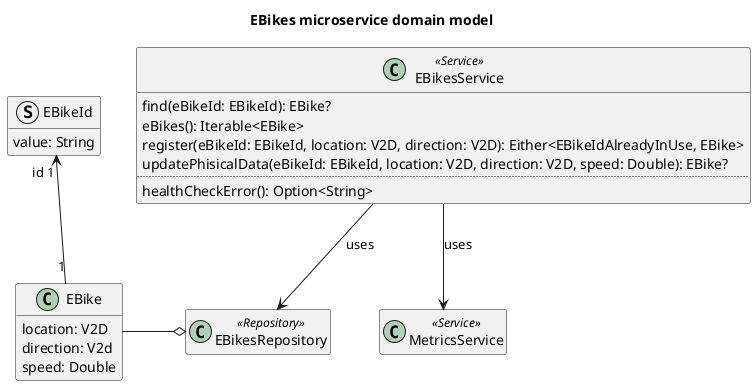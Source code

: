 @startuml ebikes-microservice-domain-model

title EBikes microservice domain model

class EBike {
    location: V2D
    direction: V2d
    speed: Double
}
struct EBikeId {
    value: String
}
EBike "1" -u-> "id 1" EBikeId

class EBikesRepository <<Repository>>
EBikesRepository o-l- EBike

class EBikesService <<Service>> {
    find(eBikeId: EBikeId): EBike?
    eBikes(): Iterable<EBike>
    register(eBikeId: EBikeId, location: V2D, direction: V2D): Either<EBikeIdAlreadyInUse, EBike>
    updatePhisicalData(eBikeId: EBikeId, location: V2D, direction: V2D, speed: Double): EBike?
    ..
    healthCheckError(): Option<String>
}

EBikesService --> EBikesRepository : "uses"

class MetricsService <<Service>>
EBikesService --> MetricsService : "uses"

hide empty members

@enduml
